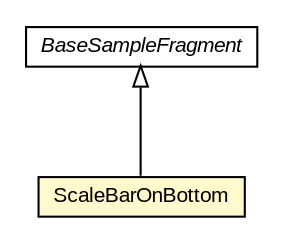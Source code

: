 #!/usr/local/bin/dot
#
# Class diagram 
# Generated by UMLGraph version R5_6-24-gf6e263 (http://www.umlgraph.org/)
#

digraph G {
	edge [fontname="arial",fontsize=10,labelfontname="arial",labelfontsize=10];
	node [fontname="arial",fontsize=10,shape=plaintext];
	nodesep=0.25;
	ranksep=0.5;
	// org.osmdroid.samplefragments.BaseSampleFragment
	c135600 [label=<<table title="org.osmdroid.samplefragments.BaseSampleFragment" border="0" cellborder="1" cellspacing="0" cellpadding="2" port="p" href="../BaseSampleFragment.html">
		<tr><td><table border="0" cellspacing="0" cellpadding="1">
<tr><td align="center" balign="center"><font face="arial italic"> BaseSampleFragment </font></td></tr>
		</table></td></tr>
		</table>>, URL="../BaseSampleFragment.html", fontname="arial", fontcolor="black", fontsize=10.0];
	// org.osmdroid.samplefragments.layouts.ScaleBarOnBottom
	c135652 [label=<<table title="org.osmdroid.samplefragments.layouts.ScaleBarOnBottom" border="0" cellborder="1" cellspacing="0" cellpadding="2" port="p" bgcolor="lemonChiffon" href="./ScaleBarOnBottom.html">
		<tr><td><table border="0" cellspacing="0" cellpadding="1">
<tr><td align="center" balign="center"> ScaleBarOnBottom </td></tr>
		</table></td></tr>
		</table>>, URL="./ScaleBarOnBottom.html", fontname="arial", fontcolor="black", fontsize=10.0];
	//org.osmdroid.samplefragments.layouts.ScaleBarOnBottom extends org.osmdroid.samplefragments.BaseSampleFragment
	c135600:p -> c135652:p [dir=back,arrowtail=empty];
}

